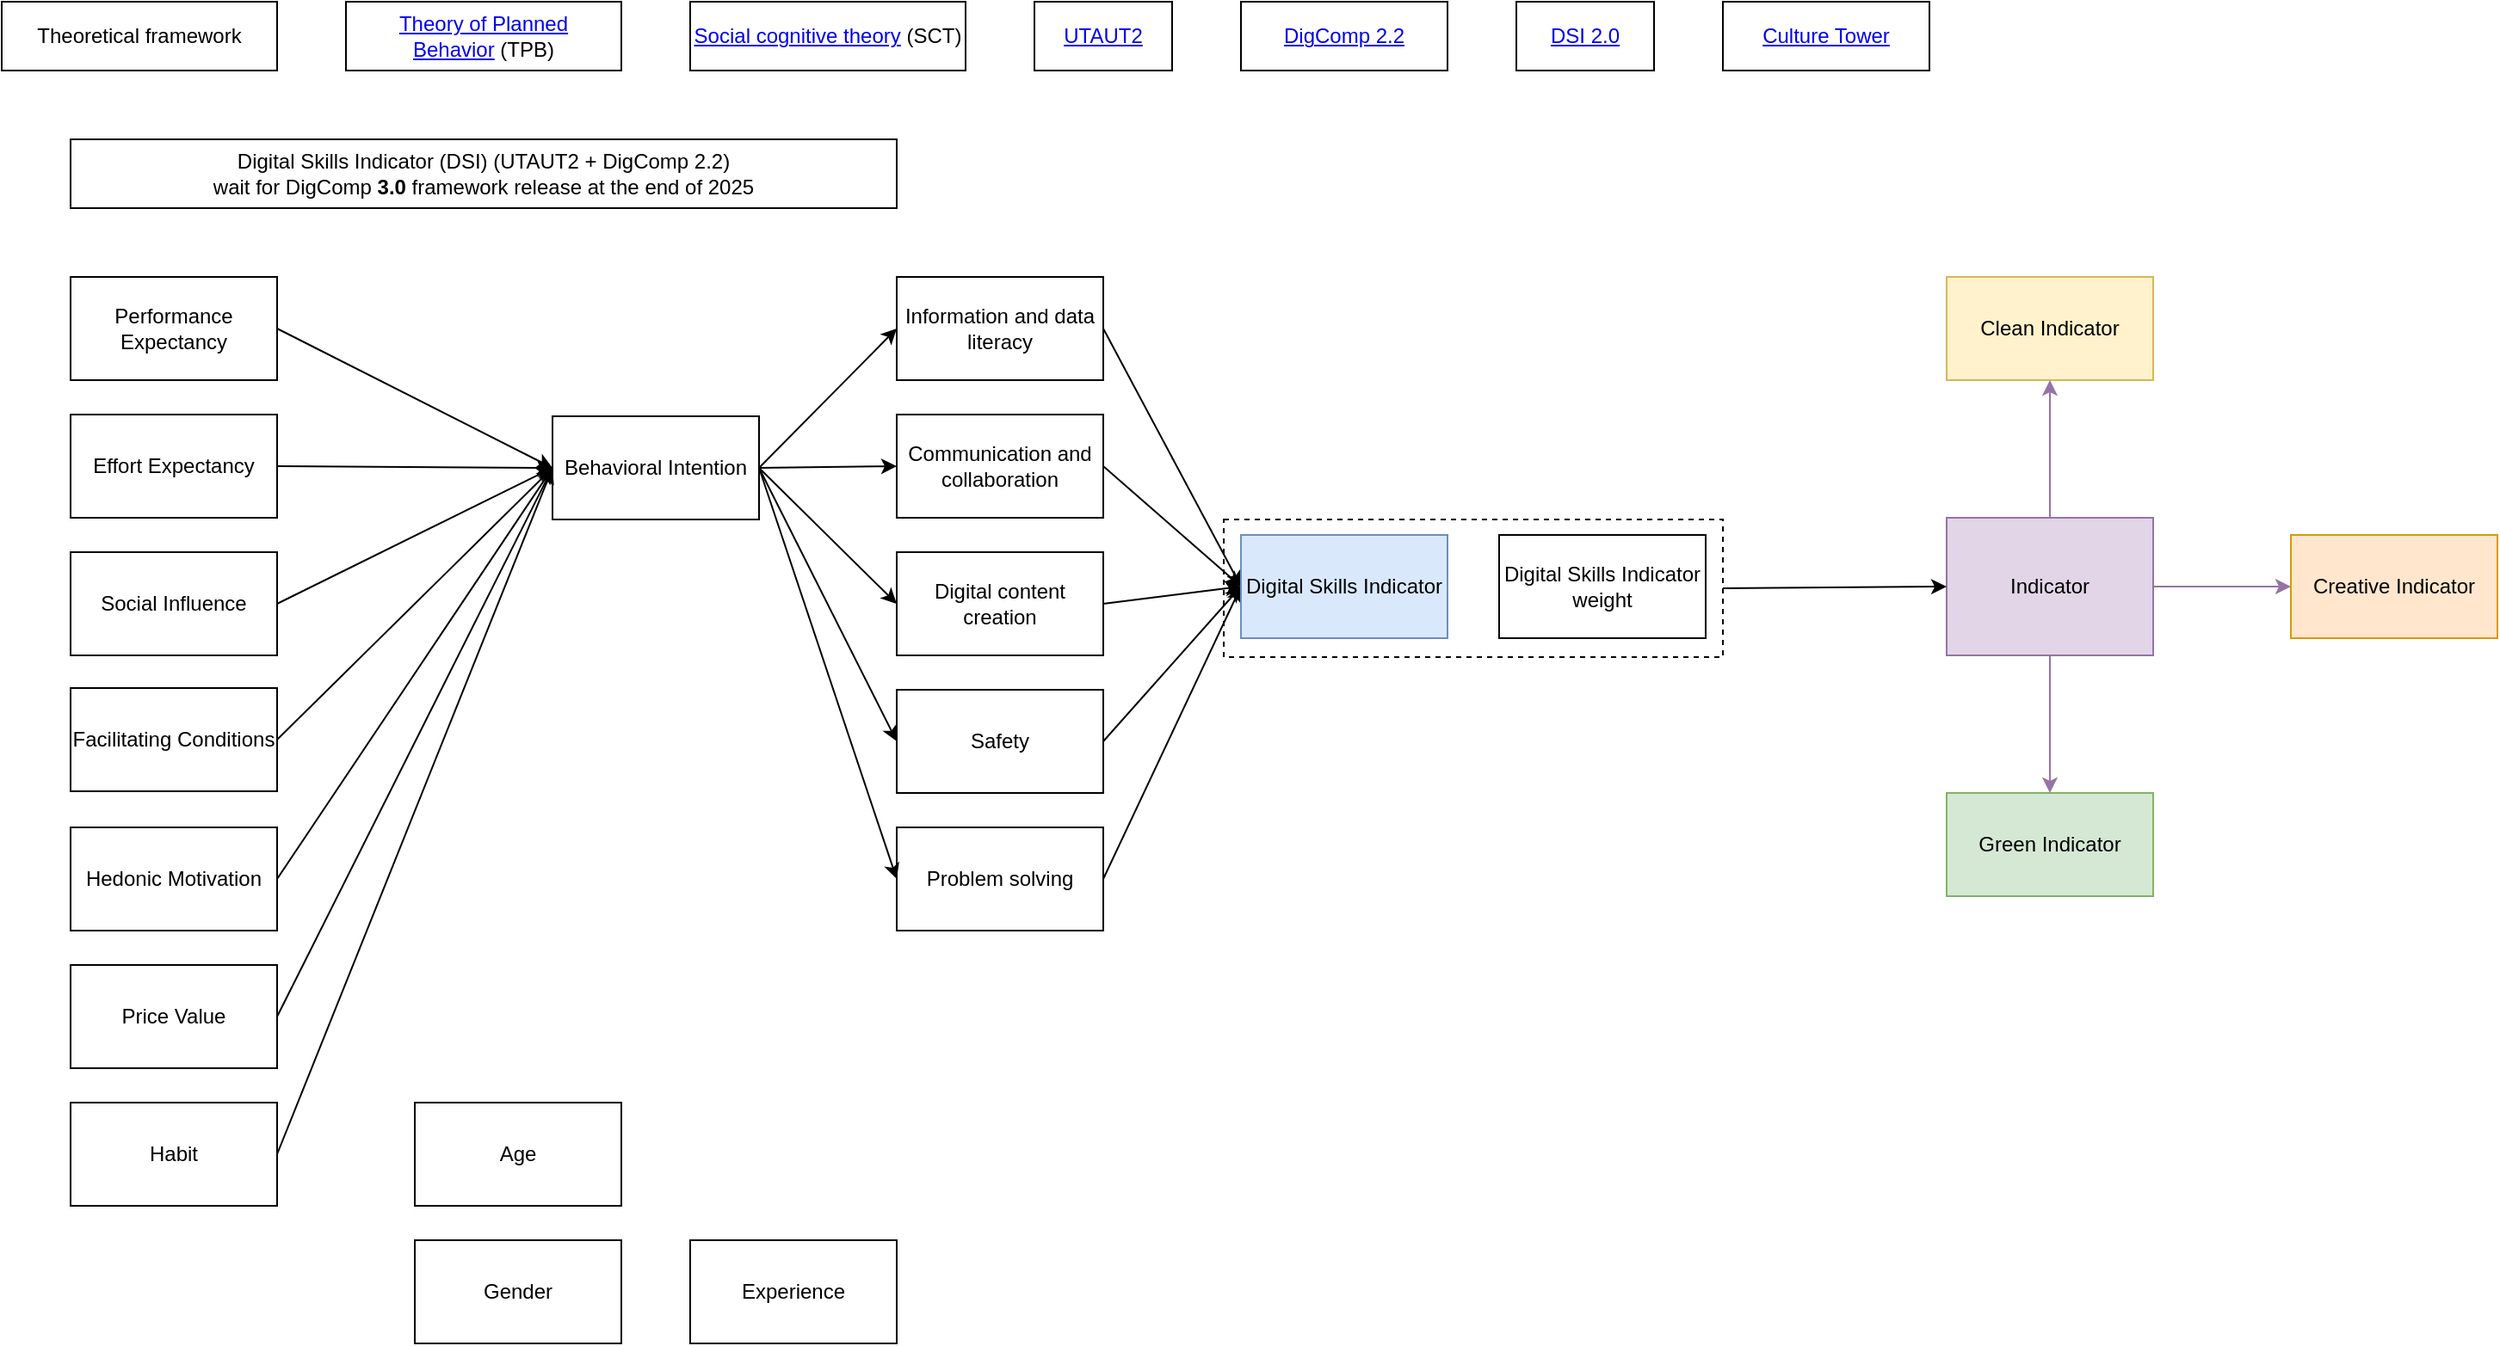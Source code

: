 <mxfile version="28.2.5">
  <diagram name="Page-1" id="uipzM7C1Z6QIqVT_M0VU">
    <mxGraphModel dx="4753" dy="2503" grid="1" gridSize="10" guides="1" tooltips="1" connect="1" arrows="1" fold="1" page="1" pageScale="1" pageWidth="3333" pageHeight="1875" math="0" shadow="0">
      <root>
        <mxCell id="0" />
        <mxCell id="1" parent="0" />
        <mxCell id="JraFAlGc5kjI8LkrbG-8-88" value="" style="rounded=0;whiteSpace=wrap;html=1;fillColor=none;dashed=1;" vertex="1" parent="1">
          <mxGeometry x="750" y="341" width="290" height="80" as="geometry" />
        </mxCell>
        <mxCell id="VJUpxQQ3Kgo22wYn7tkb-48" value="Digital Skills Indicator (DSI) (UTAUT2 + DigComp 2.2)&lt;div&gt;wait for&amp;nbsp;DigComp &lt;b&gt;3.0 &lt;/b&gt;framework release at the end of 2025&lt;/div&gt;" style="rounded=0;whiteSpace=wrap;html=1;" parent="1" vertex="1">
          <mxGeometry x="80" y="120" width="480" height="40" as="geometry" />
        </mxCell>
        <mxCell id="JraFAlGc5kjI8LkrbG-8-7" value="&lt;a href=&quot;https://dx.doi.org/10.276/897803&quot;&gt;DSI 2.0&lt;/a&gt;" style="rounded=0;whiteSpace=wrap;html=1;" vertex="1" parent="1">
          <mxGeometry x="920" y="40" width="80" height="40" as="geometry" />
        </mxCell>
        <mxCell id="JraFAlGc5kjI8LkrbG-8-8" value="&lt;a href=&quot;https://dx.doi.org/10.276/115376&quot;&gt;DigComp 2.2&lt;/a&gt;" style="rounded=0;whiteSpace=wrap;html=1;" vertex="1" parent="1">
          <mxGeometry x="760" y="40" width="120" height="40" as="geometry" />
        </mxCell>
        <mxCell id="JraFAlGc5kjI8LkrbG-8-137" style="rounded=0;orthogonalLoop=1;jettySize=auto;html=1;exitX=1;exitY=0.5;exitDx=0;exitDy=0;entryX=0;entryY=0.5;entryDx=0;entryDy=0;" edge="1" parent="1" source="JraFAlGc5kjI8LkrbG-8-9" target="JraFAlGc5kjI8LkrbG-8-14">
          <mxGeometry relative="1" as="geometry" />
        </mxCell>
        <mxCell id="JraFAlGc5kjI8LkrbG-8-9" value="Information and data literacy" style="rounded=0;whiteSpace=wrap;html=1;" vertex="1" parent="1">
          <mxGeometry x="560" y="200" width="120" height="60" as="geometry" />
        </mxCell>
        <mxCell id="JraFAlGc5kjI8LkrbG-8-138" style="rounded=0;orthogonalLoop=1;jettySize=auto;html=1;exitX=1;exitY=0.5;exitDx=0;exitDy=0;entryX=0;entryY=0.5;entryDx=0;entryDy=0;" edge="1" parent="1" source="JraFAlGc5kjI8LkrbG-8-10" target="JraFAlGc5kjI8LkrbG-8-14">
          <mxGeometry relative="1" as="geometry" />
        </mxCell>
        <mxCell id="JraFAlGc5kjI8LkrbG-8-10" value="Communication and collaboration" style="rounded=0;whiteSpace=wrap;html=1;" vertex="1" parent="1">
          <mxGeometry x="560" y="280" width="120" height="60" as="geometry" />
        </mxCell>
        <mxCell id="JraFAlGc5kjI8LkrbG-8-94" style="rounded=0;orthogonalLoop=1;jettySize=auto;html=1;exitX=1;exitY=0.5;exitDx=0;exitDy=0;entryX=0;entryY=0.5;entryDx=0;entryDy=0;" edge="1" parent="1" source="JraFAlGc5kjI8LkrbG-8-11" target="JraFAlGc5kjI8LkrbG-8-14">
          <mxGeometry relative="1" as="geometry" />
        </mxCell>
        <mxCell id="JraFAlGc5kjI8LkrbG-8-11" value="Digital content creation" style="rounded=0;whiteSpace=wrap;html=1;" vertex="1" parent="1">
          <mxGeometry x="560" y="360" width="120" height="60" as="geometry" />
        </mxCell>
        <mxCell id="JraFAlGc5kjI8LkrbG-8-139" style="rounded=0;orthogonalLoop=1;jettySize=auto;html=1;exitX=1;exitY=0.5;exitDx=0;exitDy=0;entryX=0;entryY=0.5;entryDx=0;entryDy=0;" edge="1" parent="1" source="JraFAlGc5kjI8LkrbG-8-12" target="JraFAlGc5kjI8LkrbG-8-14">
          <mxGeometry relative="1" as="geometry" />
        </mxCell>
        <mxCell id="JraFAlGc5kjI8LkrbG-8-12" value="Safety" style="rounded=0;whiteSpace=wrap;html=1;" vertex="1" parent="1">
          <mxGeometry x="560" y="440" width="120" height="60" as="geometry" />
        </mxCell>
        <mxCell id="JraFAlGc5kjI8LkrbG-8-140" style="rounded=0;orthogonalLoop=1;jettySize=auto;html=1;exitX=1;exitY=0.5;exitDx=0;exitDy=0;entryX=0;entryY=0.5;entryDx=0;entryDy=0;" edge="1" parent="1" source="JraFAlGc5kjI8LkrbG-8-13" target="JraFAlGc5kjI8LkrbG-8-14">
          <mxGeometry relative="1" as="geometry" />
        </mxCell>
        <mxCell id="JraFAlGc5kjI8LkrbG-8-13" value="Problem solving" style="rounded=0;whiteSpace=wrap;html=1;" vertex="1" parent="1">
          <mxGeometry x="560" y="520" width="120" height="60" as="geometry" />
        </mxCell>
        <mxCell id="JraFAlGc5kjI8LkrbG-8-14" value="Digital Skills Indicator" style="rounded=0;whiteSpace=wrap;html=1;fillColor=#dae8fc;strokeColor=#6c8ebf;" vertex="1" parent="1">
          <mxGeometry x="760" y="350" width="120" height="60" as="geometry" />
        </mxCell>
        <mxCell id="JraFAlGc5kjI8LkrbG-8-19" value="Theoretical framework" style="rounded=0;whiteSpace=wrap;html=1;" vertex="1" parent="1">
          <mxGeometry x="40" y="40" width="160" height="40" as="geometry" />
        </mxCell>
        <mxCell id="JraFAlGc5kjI8LkrbG-8-20" value="&lt;a href=&quot;https://www.researchgate.net/profile/Andreea-Molnar/publication/261705281/figure/fig2/AS:296846040813569@1447785019231/UTAUT2-Venkatesh-et-al-2012_W640.jpg&quot;&gt;Theory of Planned Behavior&lt;/a&gt;&amp;nbsp;(TPB)" style="rounded=0;whiteSpace=wrap;html=1;" vertex="1" parent="1">
          <mxGeometry x="240" y="40" width="160" height="40" as="geometry" />
        </mxCell>
        <mxCell id="JraFAlGc5kjI8LkrbG-8-21" value="&lt;a href=&quot;https://www.researchgate.net/profile/Ralf-Schwarzer/publication/284667057/figure/fig1/AS:1118715110268935@1643733875388/An-illustration-of-social-cognitive-theory-bandura-2000a_W640.jpg&quot;&gt;Social cognitive theory&lt;/a&gt;&amp;nbsp;(SCT)" style="rounded=0;whiteSpace=wrap;html=1;" vertex="1" parent="1">
          <mxGeometry x="440" y="40" width="160" height="40" as="geometry" />
        </mxCell>
        <mxCell id="JraFAlGc5kjI8LkrbG-8-22" value="&lt;a href=&quot;https://www.researchgate.net/profile/Andreea-Molnar/publication/261705281/figure/fig2/AS:296846040813569@1447785019231/UTAUT2-Venkatesh-et-al-2012_W640.jpg&quot;&gt;UTAUT2&lt;/a&gt;" style="rounded=0;whiteSpace=wrap;html=1;" vertex="1" parent="1">
          <mxGeometry x="640" y="40" width="80" height="40" as="geometry" />
        </mxCell>
        <mxCell id="JraFAlGc5kjI8LkrbG-8-37" value="Green Indicator" style="rounded=0;whiteSpace=wrap;html=1;fillColor=#d5e8d4;strokeColor=#82b366;" vertex="1" parent="1">
          <mxGeometry x="1170" y="500" width="120" height="60" as="geometry" />
        </mxCell>
        <mxCell id="JraFAlGc5kjI8LkrbG-8-46" value="Creative Indicator" style="rounded=0;whiteSpace=wrap;html=1;fillColor=#ffe6cc;strokeColor=#d79b00;" vertex="1" parent="1">
          <mxGeometry x="1370" y="350" width="120" height="60" as="geometry" />
        </mxCell>
        <mxCell id="JraFAlGc5kjI8LkrbG-8-68" value="Clean Indicator" style="rounded=0;whiteSpace=wrap;html=1;fillColor=#fff2cc;strokeColor=#d6b656;" vertex="1" parent="1">
          <mxGeometry x="1170" y="200" width="120" height="60" as="geometry" />
        </mxCell>
        <mxCell id="JraFAlGc5kjI8LkrbG-8-74" style="edgeStyle=orthogonalEdgeStyle;rounded=0;orthogonalLoop=1;jettySize=auto;html=1;exitX=0.5;exitY=0;exitDx=0;exitDy=0;entryX=0.5;entryY=1;entryDx=0;entryDy=0;fillColor=#e1d5e7;strokeColor=#9673a6;" edge="1" parent="1" source="JraFAlGc5kjI8LkrbG-8-69" target="JraFAlGc5kjI8LkrbG-8-68">
          <mxGeometry relative="1" as="geometry" />
        </mxCell>
        <mxCell id="JraFAlGc5kjI8LkrbG-8-76" style="edgeStyle=orthogonalEdgeStyle;rounded=0;orthogonalLoop=1;jettySize=auto;html=1;exitX=0.5;exitY=1;exitDx=0;exitDy=0;entryX=0.5;entryY=0;entryDx=0;entryDy=0;fillColor=#e1d5e7;strokeColor=#9673a6;" edge="1" parent="1" source="JraFAlGc5kjI8LkrbG-8-69" target="JraFAlGc5kjI8LkrbG-8-37">
          <mxGeometry relative="1" as="geometry" />
        </mxCell>
        <mxCell id="JraFAlGc5kjI8LkrbG-8-77" style="edgeStyle=orthogonalEdgeStyle;rounded=0;orthogonalLoop=1;jettySize=auto;html=1;exitX=1;exitY=0.5;exitDx=0;exitDy=0;entryX=0;entryY=0.5;entryDx=0;entryDy=0;fillColor=#e1d5e7;strokeColor=#9673a6;" edge="1" parent="1" source="JraFAlGc5kjI8LkrbG-8-69" target="JraFAlGc5kjI8LkrbG-8-46">
          <mxGeometry relative="1" as="geometry" />
        </mxCell>
        <mxCell id="JraFAlGc5kjI8LkrbG-8-69" value="Indicator" style="rounded=0;whiteSpace=wrap;html=1;fillColor=#e1d5e7;strokeColor=#9673a6;" vertex="1" parent="1">
          <mxGeometry x="1170" y="340" width="120" height="80" as="geometry" />
        </mxCell>
        <mxCell id="JraFAlGc5kjI8LkrbG-8-83" value="&lt;a href=&quot;https://dx.doi.org/10.276/115376&quot;&gt;Culture Tower&lt;/a&gt;" style="rounded=0;whiteSpace=wrap;html=1;" vertex="1" parent="1">
          <mxGeometry x="1040" y="40" width="120" height="40" as="geometry" />
        </mxCell>
        <mxCell id="JraFAlGc5kjI8LkrbG-8-86" value="Digital Skills Indicator weight" style="rounded=0;whiteSpace=wrap;html=1;" vertex="1" parent="1">
          <mxGeometry x="910" y="350" width="120" height="60" as="geometry" />
        </mxCell>
        <mxCell id="JraFAlGc5kjI8LkrbG-8-89" style="rounded=0;orthogonalLoop=1;jettySize=auto;html=1;exitX=1;exitY=0.5;exitDx=0;exitDy=0;entryX=0;entryY=0.5;entryDx=0;entryDy=0;" edge="1" parent="1" source="JraFAlGc5kjI8LkrbG-8-88" target="JraFAlGc5kjI8LkrbG-8-69">
          <mxGeometry relative="1" as="geometry" />
        </mxCell>
        <mxCell id="JraFAlGc5kjI8LkrbG-8-131" style="rounded=0;orthogonalLoop=1;jettySize=auto;html=1;exitX=1;exitY=0.5;exitDx=0;exitDy=0;entryX=0;entryY=0.5;entryDx=0;entryDy=0;" edge="1" parent="1" source="JraFAlGc5kjI8LkrbG-8-126" target="JraFAlGc5kjI8LkrbG-8-130">
          <mxGeometry relative="1" as="geometry" />
        </mxCell>
        <mxCell id="JraFAlGc5kjI8LkrbG-8-126" value="Effort Expectancy" style="rounded=0;whiteSpace=wrap;html=1;" vertex="1" parent="1">
          <mxGeometry x="80" y="280" width="120" height="60" as="geometry" />
        </mxCell>
        <mxCell id="JraFAlGc5kjI8LkrbG-8-132" style="rounded=0;orthogonalLoop=1;jettySize=auto;html=1;exitX=1;exitY=0.5;exitDx=0;exitDy=0;entryX=0;entryY=0.5;entryDx=0;entryDy=0;" edge="1" parent="1" source="JraFAlGc5kjI8LkrbG-8-127" target="JraFAlGc5kjI8LkrbG-8-130">
          <mxGeometry relative="1" as="geometry" />
        </mxCell>
        <mxCell id="JraFAlGc5kjI8LkrbG-8-127" value="Social Influence" style="rounded=0;whiteSpace=wrap;html=1;" vertex="1" parent="1">
          <mxGeometry x="80" y="360" width="120" height="60" as="geometry" />
        </mxCell>
        <mxCell id="JraFAlGc5kjI8LkrbG-8-134" style="rounded=0;orthogonalLoop=1;jettySize=auto;html=1;exitX=1;exitY=0.5;exitDx=0;exitDy=0;entryX=0;entryY=0.5;entryDx=0;entryDy=0;" edge="1" parent="1" source="JraFAlGc5kjI8LkrbG-8-128" target="JraFAlGc5kjI8LkrbG-8-130">
          <mxGeometry relative="1" as="geometry" />
        </mxCell>
        <mxCell id="JraFAlGc5kjI8LkrbG-8-128" value="Performance Expectancy" style="rounded=0;whiteSpace=wrap;html=1;" vertex="1" parent="1">
          <mxGeometry x="80" y="200" width="120" height="60" as="geometry" />
        </mxCell>
        <mxCell id="JraFAlGc5kjI8LkrbG-8-133" style="rounded=0;orthogonalLoop=1;jettySize=auto;html=1;exitX=1;exitY=0.5;exitDx=0;exitDy=0;entryX=0;entryY=0.5;entryDx=0;entryDy=0;" edge="1" parent="1" source="JraFAlGc5kjI8LkrbG-8-129" target="JraFAlGc5kjI8LkrbG-8-130">
          <mxGeometry relative="1" as="geometry" />
        </mxCell>
        <mxCell id="JraFAlGc5kjI8LkrbG-8-129" value="Facilitating Conditions" style="rounded=0;whiteSpace=wrap;html=1;" vertex="1" parent="1">
          <mxGeometry x="80" y="439" width="120" height="60" as="geometry" />
        </mxCell>
        <mxCell id="JraFAlGc5kjI8LkrbG-8-141" style="rounded=0;orthogonalLoop=1;jettySize=auto;html=1;exitX=1;exitY=0.5;exitDx=0;exitDy=0;entryX=0;entryY=0.5;entryDx=0;entryDy=0;" edge="1" parent="1" source="JraFAlGc5kjI8LkrbG-8-130" target="JraFAlGc5kjI8LkrbG-8-9">
          <mxGeometry relative="1" as="geometry" />
        </mxCell>
        <mxCell id="JraFAlGc5kjI8LkrbG-8-142" style="rounded=0;orthogonalLoop=1;jettySize=auto;html=1;exitX=1;exitY=0.5;exitDx=0;exitDy=0;entryX=0;entryY=0.5;entryDx=0;entryDy=0;" edge="1" parent="1" source="JraFAlGc5kjI8LkrbG-8-130" target="JraFAlGc5kjI8LkrbG-8-10">
          <mxGeometry relative="1" as="geometry" />
        </mxCell>
        <mxCell id="JraFAlGc5kjI8LkrbG-8-143" style="rounded=0;orthogonalLoop=1;jettySize=auto;html=1;exitX=1;exitY=0.5;exitDx=0;exitDy=0;entryX=0;entryY=0.5;entryDx=0;entryDy=0;" edge="1" parent="1" source="JraFAlGc5kjI8LkrbG-8-130" target="JraFAlGc5kjI8LkrbG-8-11">
          <mxGeometry relative="1" as="geometry" />
        </mxCell>
        <mxCell id="JraFAlGc5kjI8LkrbG-8-144" style="rounded=0;orthogonalLoop=1;jettySize=auto;html=1;exitX=1;exitY=0.5;exitDx=0;exitDy=0;entryX=0;entryY=0.5;entryDx=0;entryDy=0;" edge="1" parent="1" source="JraFAlGc5kjI8LkrbG-8-130" target="JraFAlGc5kjI8LkrbG-8-12">
          <mxGeometry relative="1" as="geometry" />
        </mxCell>
        <mxCell id="JraFAlGc5kjI8LkrbG-8-145" style="rounded=0;orthogonalLoop=1;jettySize=auto;html=1;exitX=1;exitY=0.5;exitDx=0;exitDy=0;entryX=0;entryY=0.5;entryDx=0;entryDy=0;" edge="1" parent="1" source="JraFAlGc5kjI8LkrbG-8-130" target="JraFAlGc5kjI8LkrbG-8-13">
          <mxGeometry relative="1" as="geometry" />
        </mxCell>
        <mxCell id="JraFAlGc5kjI8LkrbG-8-130" value="Behavioral Intention" style="rounded=0;whiteSpace=wrap;html=1;" vertex="1" parent="1">
          <mxGeometry x="360" y="281" width="120" height="60" as="geometry" />
        </mxCell>
        <mxCell id="JraFAlGc5kjI8LkrbG-8-157" style="rounded=0;orthogonalLoop=1;jettySize=auto;html=1;exitX=1;exitY=0.5;exitDx=0;exitDy=0;entryX=0;entryY=0.5;entryDx=0;entryDy=0;" edge="1" parent="1" source="JraFAlGc5kjI8LkrbG-8-153" target="JraFAlGc5kjI8LkrbG-8-130">
          <mxGeometry relative="1" as="geometry" />
        </mxCell>
        <mxCell id="JraFAlGc5kjI8LkrbG-8-153" value="Hedonic Motivation" style="rounded=0;whiteSpace=wrap;html=1;" vertex="1" parent="1">
          <mxGeometry x="80" y="520" width="120" height="60" as="geometry" />
        </mxCell>
        <mxCell id="JraFAlGc5kjI8LkrbG-8-158" style="rounded=0;orthogonalLoop=1;jettySize=auto;html=1;exitX=1;exitY=0.5;exitDx=0;exitDy=0;entryX=0;entryY=0.5;entryDx=0;entryDy=0;" edge="1" parent="1" source="JraFAlGc5kjI8LkrbG-8-154" target="JraFAlGc5kjI8LkrbG-8-130">
          <mxGeometry relative="1" as="geometry" />
        </mxCell>
        <mxCell id="JraFAlGc5kjI8LkrbG-8-154" value="Price Value" style="rounded=0;whiteSpace=wrap;html=1;" vertex="1" parent="1">
          <mxGeometry x="80" y="600" width="120" height="60" as="geometry" />
        </mxCell>
        <mxCell id="JraFAlGc5kjI8LkrbG-8-159" style="rounded=0;orthogonalLoop=1;jettySize=auto;html=1;exitX=1;exitY=0.5;exitDx=0;exitDy=0;entryX=0;entryY=0.5;entryDx=0;entryDy=0;" edge="1" parent="1" source="JraFAlGc5kjI8LkrbG-8-155" target="JraFAlGc5kjI8LkrbG-8-130">
          <mxGeometry relative="1" as="geometry" />
        </mxCell>
        <mxCell id="JraFAlGc5kjI8LkrbG-8-155" value="Habit" style="rounded=0;whiteSpace=wrap;html=1;" vertex="1" parent="1">
          <mxGeometry x="80" y="680" width="120" height="60" as="geometry" />
        </mxCell>
        <mxCell id="JraFAlGc5kjI8LkrbG-8-160" value="Age" style="rounded=0;whiteSpace=wrap;html=1;" vertex="1" parent="1">
          <mxGeometry x="280" y="680" width="120" height="60" as="geometry" />
        </mxCell>
        <mxCell id="JraFAlGc5kjI8LkrbG-8-161" value="Gender" style="rounded=0;whiteSpace=wrap;html=1;" vertex="1" parent="1">
          <mxGeometry x="280" y="760" width="120" height="60" as="geometry" />
        </mxCell>
        <mxCell id="JraFAlGc5kjI8LkrbG-8-162" value="Experience" style="rounded=0;whiteSpace=wrap;html=1;" vertex="1" parent="1">
          <mxGeometry x="440" y="760" width="120" height="60" as="geometry" />
        </mxCell>
      </root>
    </mxGraphModel>
  </diagram>
</mxfile>
